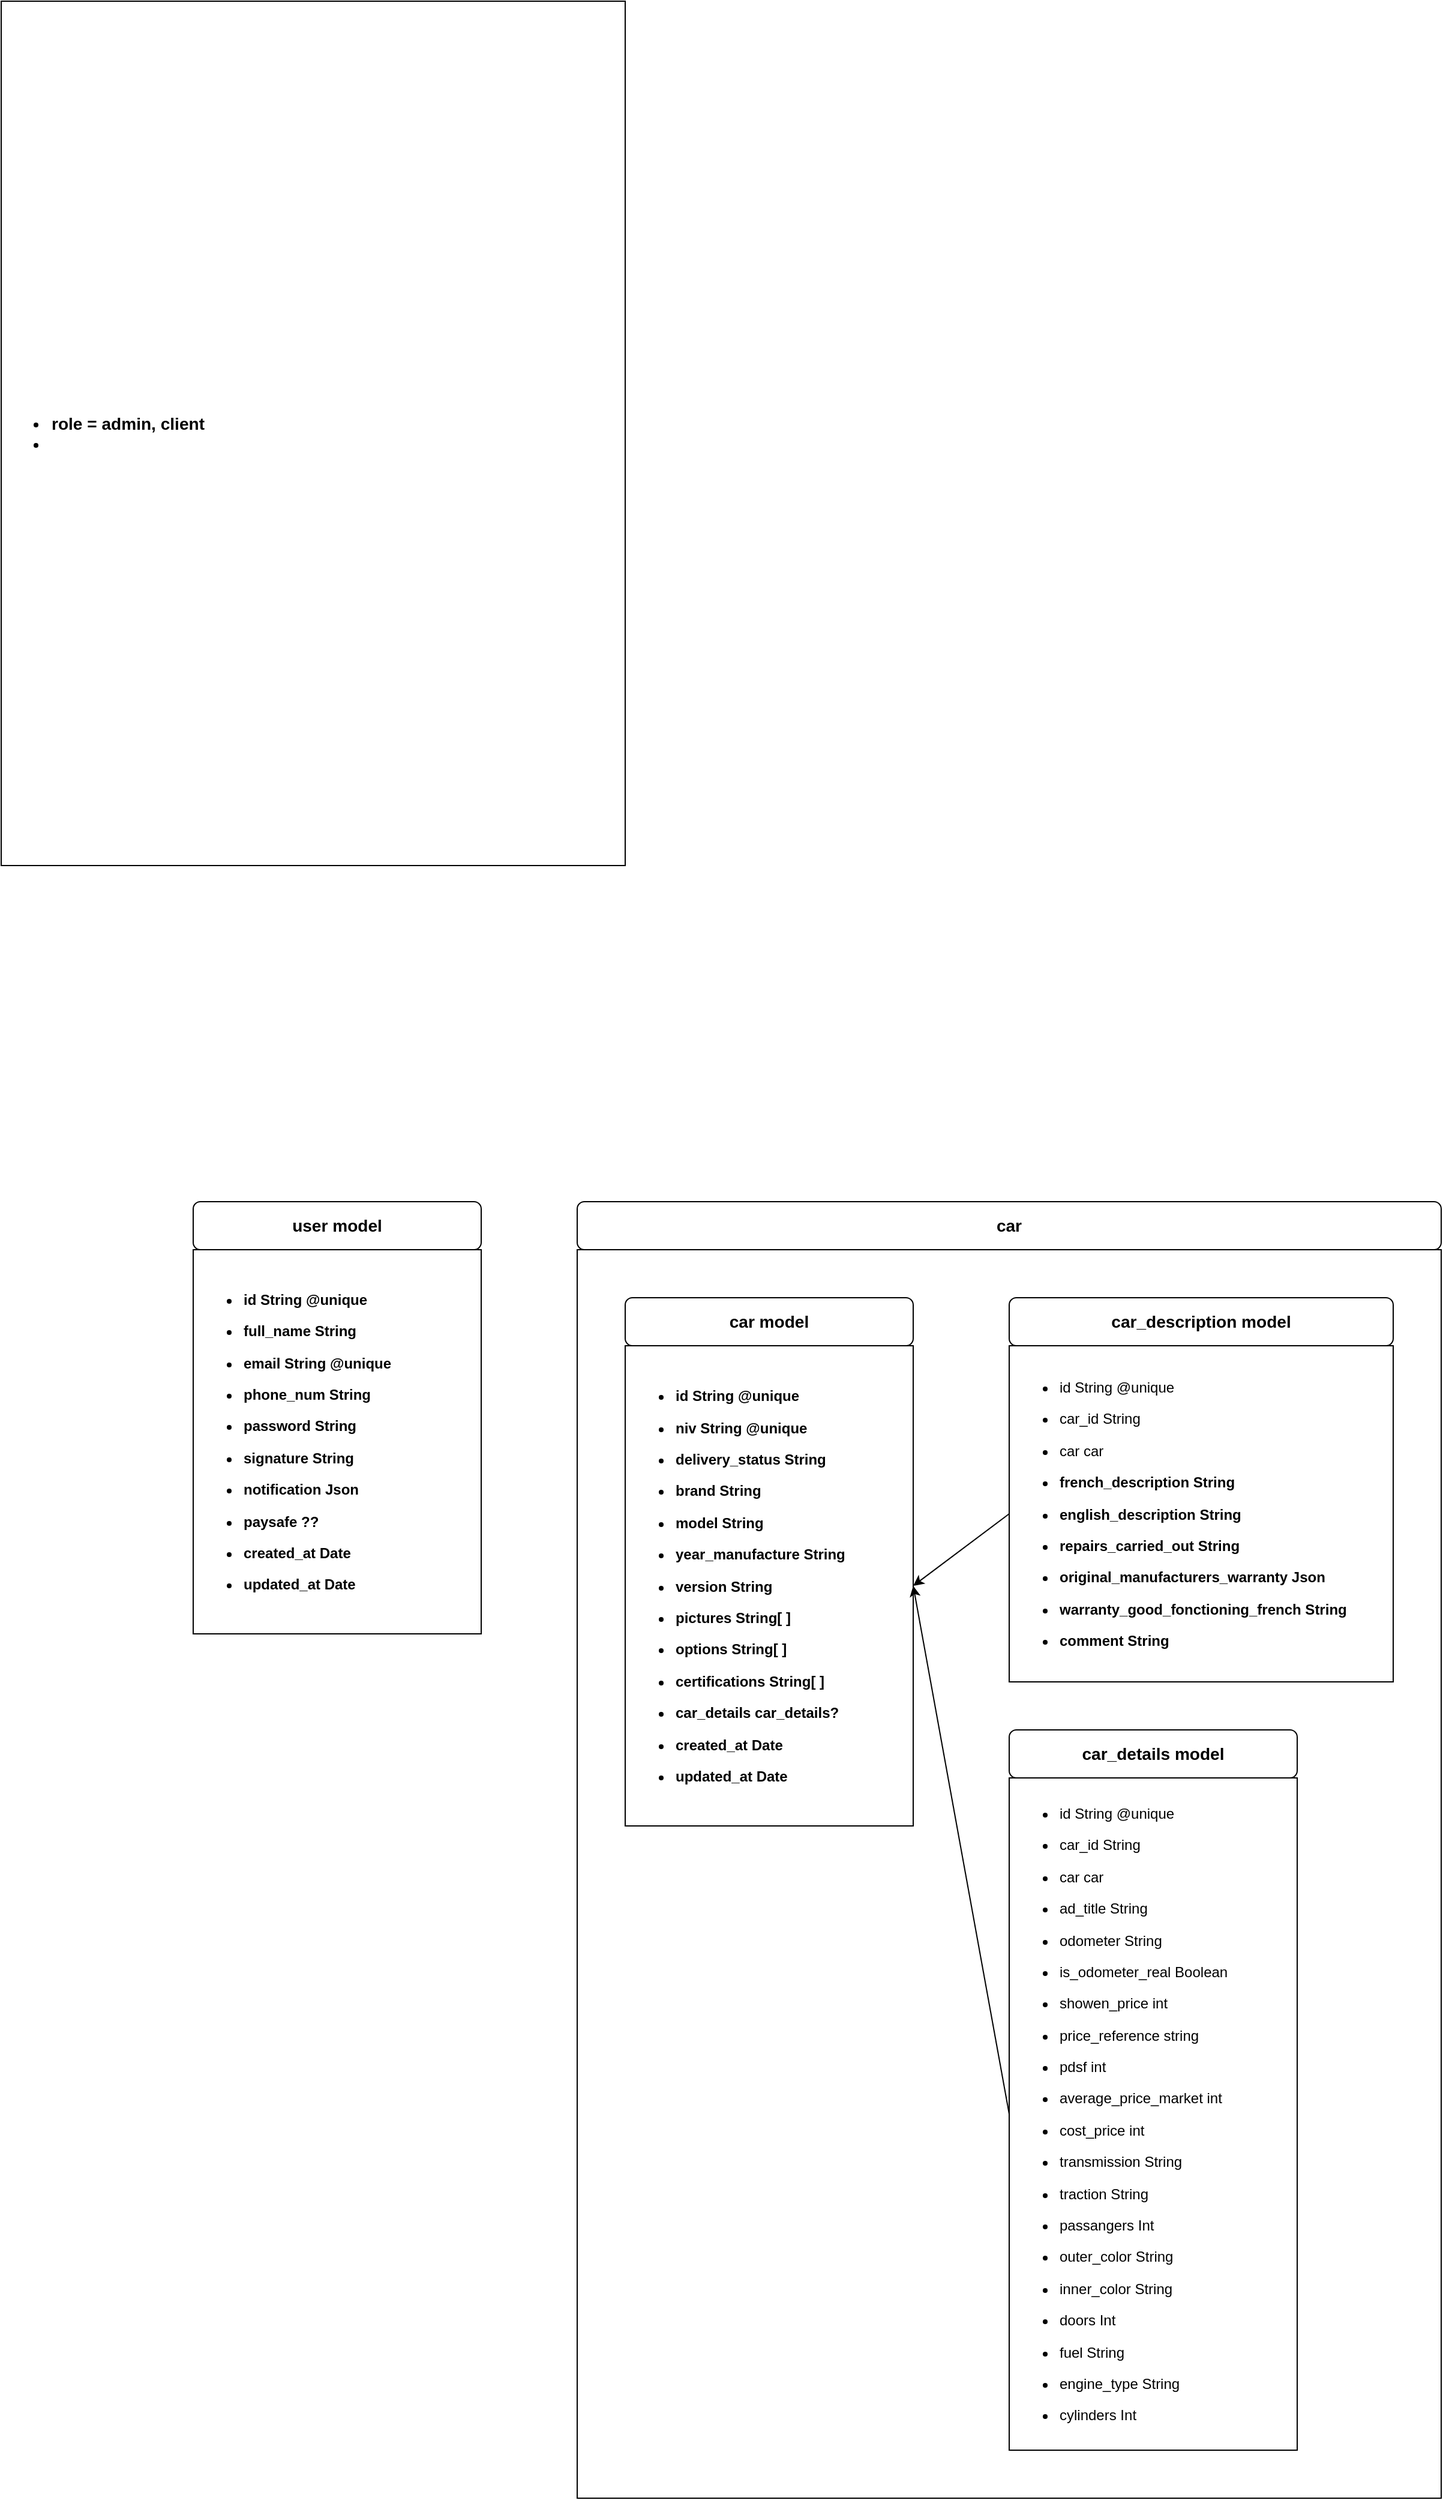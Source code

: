 <mxfile version="24.8.8">
  <diagram name="garantie WIM" id="I1-BKpGgBZhrRX93OD_R">
    <mxGraphModel dx="3840" dy="2681" grid="1" gridSize="10" guides="1" tooltips="1" connect="1" arrows="1" fold="1" page="1" pageScale="1" pageWidth="850" pageHeight="1100" math="0" shadow="0">
      <root>
        <mxCell id="0" />
        <mxCell id="1" parent="0" />
        <mxCell id="3KdDPt9_6udBDojBiGqd-26" value="" style="rounded=0;whiteSpace=wrap;html=1;" parent="1" vertex="1">
          <mxGeometry x="760" y="40" width="720" height="1040" as="geometry" />
        </mxCell>
        <mxCell id="3KdDPt9_6udBDojBiGqd-4" value="&lt;h4&gt;&lt;/h4&gt;&lt;h2&gt;&lt;/h2&gt;&lt;h4&gt;&lt;/h4&gt;&lt;h4&gt;&lt;/h4&gt;&lt;h5&gt;&lt;/h5&gt;&lt;h3&gt;&lt;/h3&gt;&lt;h4&gt;&lt;ul&gt;&lt;li&gt;id String @unique&lt;/li&gt;&lt;/ul&gt;&lt;ul&gt;&lt;li&gt;full_name String&lt;/li&gt;&lt;/ul&gt;&lt;ul&gt;&lt;li&gt;email String @unique&lt;/li&gt;&lt;/ul&gt;&lt;ul&gt;&lt;li&gt;phone_num String&lt;/li&gt;&lt;/ul&gt;&lt;ul&gt;&lt;li&gt;password String&lt;/li&gt;&lt;/ul&gt;&lt;ul&gt;&lt;li&gt;signature String&lt;/li&gt;&lt;/ul&gt;&lt;ul&gt;&lt;li&gt;notification Json&lt;/li&gt;&lt;/ul&gt;&lt;ul&gt;&lt;li&gt;paysafe ??&lt;/li&gt;&lt;/ul&gt;&lt;ul&gt;&lt;li&gt;created_at Date&lt;/li&gt;&lt;/ul&gt;&lt;ul&gt;&lt;li&gt;updated_at Date&lt;/li&gt;&lt;/ul&gt;&lt;/h4&gt;" style="rounded=0;whiteSpace=wrap;html=1;align=left;" parent="1" vertex="1">
          <mxGeometry x="440" y="40" width="240" height="320" as="geometry" />
        </mxCell>
        <mxCell id="3KdDPt9_6udBDojBiGqd-5" value="&lt;h3&gt;user model&lt;/h3&gt;" style="rounded=1;whiteSpace=wrap;html=1;" parent="1" vertex="1">
          <mxGeometry x="440" width="240" height="40" as="geometry" />
        </mxCell>
        <mxCell id="3KdDPt9_6udBDojBiGqd-18" value="&lt;h4&gt;&lt;/h4&gt;&lt;h2&gt;&lt;/h2&gt;&lt;h4&gt;&lt;/h4&gt;&lt;h4&gt;&lt;/h4&gt;&lt;h5&gt;&lt;/h5&gt;&lt;h3&gt;&lt;/h3&gt;&lt;h4&gt;&lt;/h4&gt;&lt;h4&gt;&lt;/h4&gt;&lt;h4&gt;&lt;/h4&gt;&lt;h4&gt;&lt;ul&gt;&lt;li&gt;id String @unique&lt;/li&gt;&lt;/ul&gt;&lt;ul&gt;&lt;li&gt;niv String @unique&lt;/li&gt;&lt;/ul&gt;&lt;ul&gt;&lt;li&gt;delivery_status String&lt;/li&gt;&lt;/ul&gt;&lt;ul&gt;&lt;li&gt;brand String&lt;/li&gt;&lt;/ul&gt;&lt;ul&gt;&lt;li&gt;model String&lt;/li&gt;&lt;/ul&gt;&lt;ul&gt;&lt;li&gt;year_manufacture String&lt;/li&gt;&lt;/ul&gt;&lt;ul&gt;&lt;li&gt;version String&lt;/li&gt;&lt;/ul&gt;&lt;ul&gt;&lt;li&gt;pictures String[ ]&lt;/li&gt;&lt;/ul&gt;&lt;ul&gt;&lt;li&gt;options String[ ]&lt;/li&gt;&lt;/ul&gt;&lt;ul&gt;&lt;li&gt;certifications String[ ]&lt;/li&gt;&lt;/ul&gt;&lt;ul&gt;&lt;li&gt;car_details car_details?&lt;/li&gt;&lt;/ul&gt;&lt;ul&gt;&lt;li&gt;created_at Date&lt;/li&gt;&lt;/ul&gt;&lt;ul&gt;&lt;li&gt;updated_at Date&lt;/li&gt;&lt;/ul&gt;&lt;/h4&gt;" style="rounded=0;whiteSpace=wrap;html=1;align=left;" parent="1" vertex="1">
          <mxGeometry x="800" y="120" width="240" height="400" as="geometry" />
        </mxCell>
        <mxCell id="3KdDPt9_6udBDojBiGqd-19" value="&lt;h3&gt;car model&lt;/h3&gt;" style="rounded=1;whiteSpace=wrap;html=1;" parent="1" vertex="1">
          <mxGeometry x="800" y="80" width="240" height="40" as="geometry" />
        </mxCell>
        <mxCell id="3KdDPt9_6udBDojBiGqd-20" value="&lt;h4&gt;&lt;/h4&gt;&lt;h2&gt;&lt;/h2&gt;&lt;h4&gt;&lt;/h4&gt;&lt;h4&gt;&lt;/h4&gt;&lt;h5&gt;&lt;/h5&gt;&lt;h3&gt;&lt;/h3&gt;&lt;h4&gt;&lt;/h4&gt;&lt;h4&gt;&lt;/h4&gt;&lt;h4&gt;&lt;ul&gt;&lt;li&gt;&lt;span style=&quot;background-color: initial; font-weight: normal;&quot;&gt;id String @unique&lt;/span&gt;&lt;/li&gt;&lt;/ul&gt;&lt;ul&gt;&lt;li&gt;&lt;span style=&quot;background-color: initial; font-weight: normal;&quot;&gt;car_id String&lt;/span&gt;&lt;/li&gt;&lt;/ul&gt;&lt;ul&gt;&lt;li&gt;&lt;span style=&quot;background-color: initial; font-weight: normal;&quot;&gt;car car&lt;/span&gt;&lt;/li&gt;&lt;/ul&gt;&lt;ul&gt;&lt;li&gt;&lt;span style=&quot;background-color: initial; font-weight: normal;&quot;&gt;ad_title String&lt;/span&gt;&lt;/li&gt;&lt;/ul&gt;&lt;ul&gt;&lt;li&gt;&lt;span style=&quot;background-color: initial; font-weight: normal;&quot;&gt;odometer String&lt;/span&gt;&lt;/li&gt;&lt;/ul&gt;&lt;ul&gt;&lt;li&gt;&lt;span style=&quot;background-color: initial; font-weight: normal;&quot;&gt;is_odometer_real Boolean&lt;/span&gt;&lt;/li&gt;&lt;/ul&gt;&lt;ul&gt;&lt;li&gt;&lt;span style=&quot;background-color: initial; font-weight: normal;&quot;&gt;showen_price int&lt;/span&gt;&lt;/li&gt;&lt;/ul&gt;&lt;ul&gt;&lt;li&gt;&lt;span style=&quot;background-color: initial; font-weight: normal;&quot;&gt;price_reference string&lt;/span&gt;&lt;/li&gt;&lt;/ul&gt;&lt;ul&gt;&lt;li&gt;&lt;span style=&quot;background-color: initial; font-weight: normal;&quot;&gt;pdsf int&lt;/span&gt;&lt;/li&gt;&lt;/ul&gt;&lt;ul&gt;&lt;li&gt;&lt;span style=&quot;background-color: initial; font-weight: normal;&quot;&gt;average_price_market int&lt;/span&gt;&lt;/li&gt;&lt;/ul&gt;&lt;ul&gt;&lt;li&gt;&lt;span style=&quot;background-color: initial; font-weight: normal;&quot;&gt;cost_price int&lt;/span&gt;&lt;/li&gt;&lt;/ul&gt;&lt;ul&gt;&lt;li&gt;&lt;span style=&quot;background-color: initial; font-weight: normal;&quot;&gt;transmission String&lt;/span&gt;&lt;/li&gt;&lt;/ul&gt;&lt;ul&gt;&lt;li&gt;&lt;span style=&quot;background-color: initial; font-weight: normal;&quot;&gt;traction String&lt;/span&gt;&lt;/li&gt;&lt;/ul&gt;&lt;ul&gt;&lt;li&gt;&lt;span style=&quot;background-color: initial; font-weight: normal;&quot;&gt;passangers Int&lt;/span&gt;&lt;/li&gt;&lt;/ul&gt;&lt;ul&gt;&lt;li&gt;&lt;span style=&quot;background-color: initial; font-weight: normal;&quot;&gt;outer_color String&lt;/span&gt;&lt;/li&gt;&lt;/ul&gt;&lt;ul&gt;&lt;li&gt;&lt;span style=&quot;background-color: initial; font-weight: normal;&quot;&gt;inner_color String&lt;/span&gt;&lt;/li&gt;&lt;/ul&gt;&lt;ul&gt;&lt;li&gt;&lt;span style=&quot;background-color: initial; font-weight: normal;&quot;&gt;doors Int&lt;/span&gt;&lt;/li&gt;&lt;/ul&gt;&lt;ul&gt;&lt;li&gt;&lt;span style=&quot;background-color: initial; font-weight: normal;&quot;&gt;fuel String&lt;/span&gt;&lt;/li&gt;&lt;/ul&gt;&lt;ul&gt;&lt;li&gt;&lt;span style=&quot;background-color: initial; font-weight: normal;&quot;&gt;engine_type String&lt;/span&gt;&lt;/li&gt;&lt;/ul&gt;&lt;ul&gt;&lt;li&gt;&lt;span style=&quot;background-color: initial; font-weight: normal;&quot;&gt;cylinders Int&lt;/span&gt;&lt;/li&gt;&lt;/ul&gt;&lt;/h4&gt;" style="rounded=0;whiteSpace=wrap;html=1;align=left;" parent="1" vertex="1">
          <mxGeometry x="1120" y="480" width="240" height="560" as="geometry" />
        </mxCell>
        <mxCell id="3KdDPt9_6udBDojBiGqd-21" value="&lt;h3&gt;car_details model&lt;/h3&gt;" style="rounded=1;whiteSpace=wrap;html=1;" parent="1" vertex="1">
          <mxGeometry x="1120" y="440" width="240" height="40" as="geometry" />
        </mxCell>
        <mxCell id="3KdDPt9_6udBDojBiGqd-22" value="&lt;h4&gt;&lt;/h4&gt;&lt;h2&gt;&lt;/h2&gt;&lt;h4&gt;&lt;/h4&gt;&lt;h4&gt;&lt;/h4&gt;&lt;h5&gt;&lt;/h5&gt;&lt;h3&gt;&lt;/h3&gt;&lt;h4&gt;&lt;/h4&gt;&lt;h4&gt;&lt;/h4&gt;&lt;h4&gt;&lt;/h4&gt;&lt;h4&gt;&lt;/h4&gt;&lt;h4&gt;&lt;ul&gt;&lt;li&gt;&lt;span style=&quot;background-color: initial; font-weight: normal;&quot;&gt;id String @unique&lt;/span&gt;&lt;/li&gt;&lt;/ul&gt;&lt;ul&gt;&lt;li&gt;&lt;span style=&quot;background-color: initial; font-weight: normal;&quot;&gt;car_id String&lt;/span&gt;&lt;/li&gt;&lt;/ul&gt;&lt;ul&gt;&lt;li&gt;&lt;span style=&quot;background-color: initial; font-weight: normal;&quot;&gt;car car&lt;/span&gt;&lt;/li&gt;&lt;/ul&gt;&lt;ul&gt;&lt;li&gt;french_description String&lt;/li&gt;&lt;/ul&gt;&lt;ul&gt;&lt;li&gt;english_description String&lt;/li&gt;&lt;/ul&gt;&lt;ul&gt;&lt;li&gt;repairs_carried_out String&lt;/li&gt;&lt;/ul&gt;&lt;ul&gt;&lt;li&gt;original_manufacturers_warranty Json&lt;/li&gt;&lt;/ul&gt;&lt;ul&gt;&lt;li&gt;warranty_good_fonctioning_french String&lt;/li&gt;&lt;/ul&gt;&lt;ul&gt;&lt;li&gt;comment String&lt;/li&gt;&lt;/ul&gt;&lt;/h4&gt;" style="rounded=0;whiteSpace=wrap;html=1;align=left;" parent="1" vertex="1">
          <mxGeometry x="1120" y="120" width="320" height="280" as="geometry" />
        </mxCell>
        <mxCell id="3KdDPt9_6udBDojBiGqd-23" value="&lt;h3&gt;car_description model&lt;/h3&gt;" style="rounded=1;whiteSpace=wrap;html=1;" parent="1" vertex="1">
          <mxGeometry x="1120" y="80" width="320" height="40" as="geometry" />
        </mxCell>
        <mxCell id="3KdDPt9_6udBDojBiGqd-24" value="" style="endArrow=classic;html=1;rounded=0;entryX=1;entryY=0.5;entryDx=0;entryDy=0;exitX=0;exitY=0.5;exitDx=0;exitDy=0;" parent="1" source="3KdDPt9_6udBDojBiGqd-22" target="3KdDPt9_6udBDojBiGqd-18" edge="1">
          <mxGeometry width="50" height="50" relative="1" as="geometry">
            <mxPoint x="1060" y="240" as="sourcePoint" />
            <mxPoint x="1110" y="190" as="targetPoint" />
          </mxGeometry>
        </mxCell>
        <mxCell id="3KdDPt9_6udBDojBiGqd-25" value="" style="endArrow=classic;html=1;rounded=0;exitX=0;exitY=0.5;exitDx=0;exitDy=0;entryX=1;entryY=0.5;entryDx=0;entryDy=0;" parent="1" source="3KdDPt9_6udBDojBiGqd-20" target="3KdDPt9_6udBDojBiGqd-18" edge="1">
          <mxGeometry width="50" height="50" relative="1" as="geometry">
            <mxPoint x="1050" y="560" as="sourcePoint" />
            <mxPoint x="1100" y="510" as="targetPoint" />
          </mxGeometry>
        </mxCell>
        <mxCell id="3KdDPt9_6udBDojBiGqd-27" value="&lt;h3&gt;car&lt;/h3&gt;" style="rounded=1;whiteSpace=wrap;html=1;" parent="1" vertex="1">
          <mxGeometry x="760" width="720" height="40" as="geometry" />
        </mxCell>
        <mxCell id="zjTIP93TtPLc3IdYKx-l-2" value="&lt;h3&gt;&lt;ul&gt;&lt;li&gt;role = admin, client&lt;/li&gt;&lt;li&gt;&lt;br&gt;&lt;/li&gt;&lt;/ul&gt;&lt;/h3&gt;" style="rounded=0;whiteSpace=wrap;html=1;align=left;" vertex="1" parent="1">
          <mxGeometry x="280" y="-1000" width="520" height="720" as="geometry" />
        </mxCell>
      </root>
    </mxGraphModel>
  </diagram>
</mxfile>
